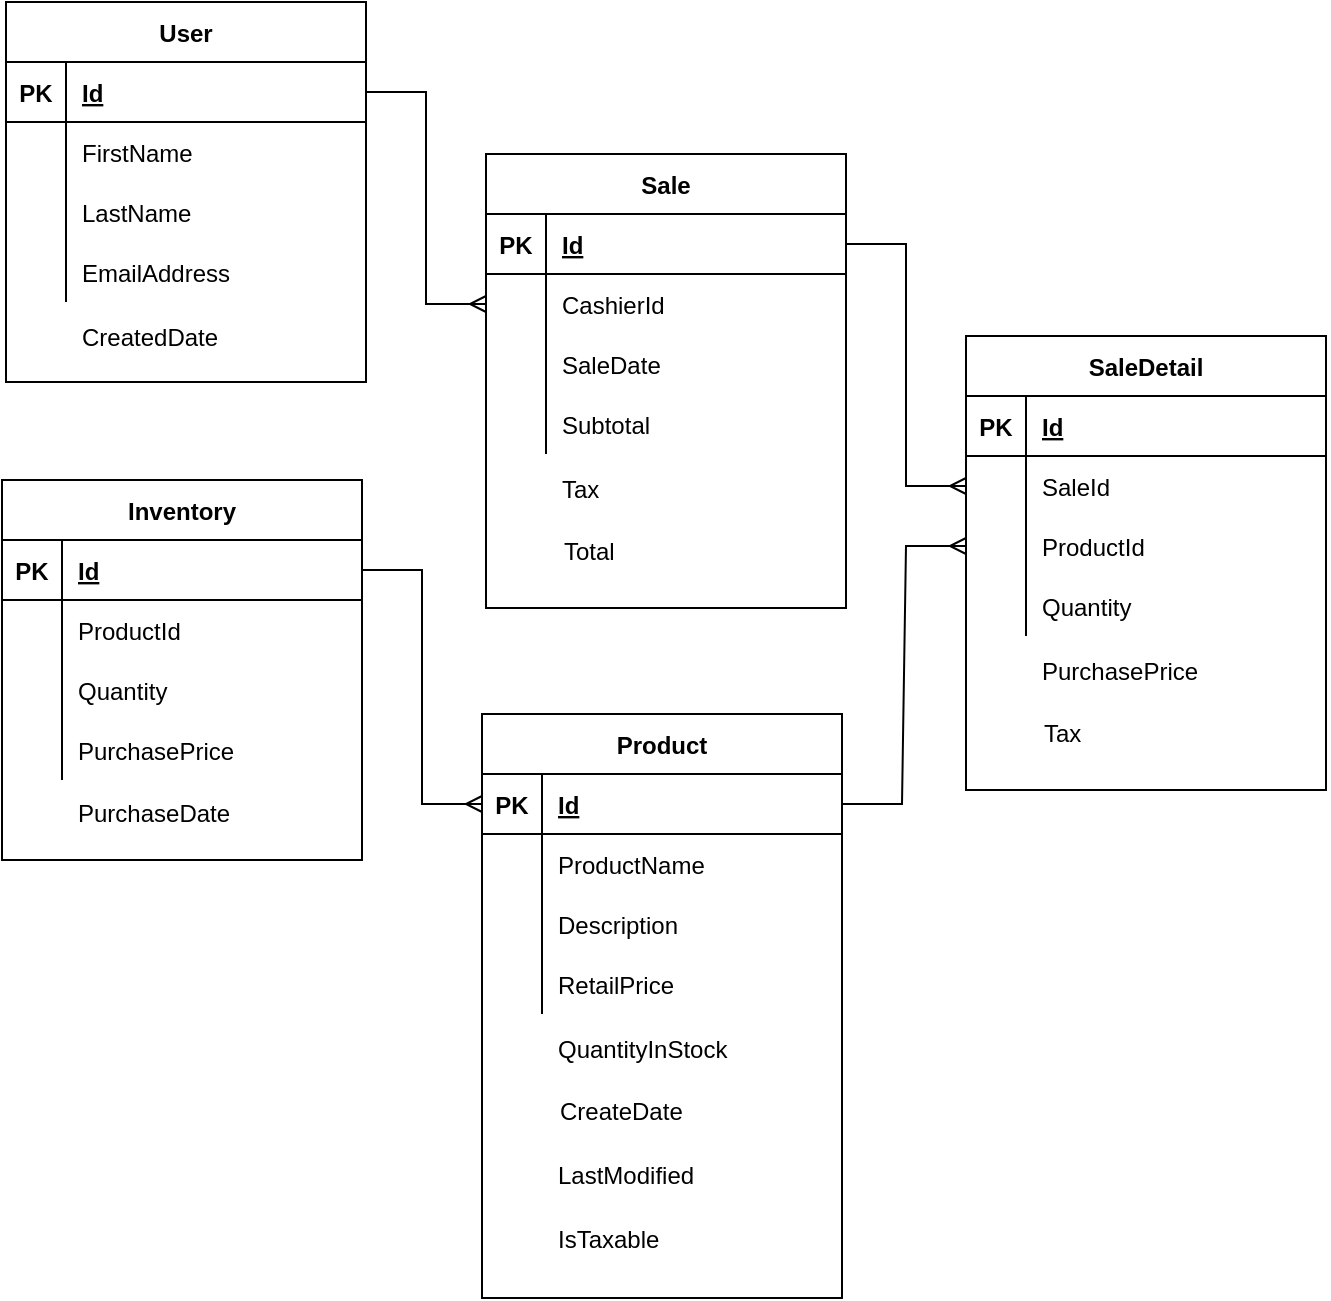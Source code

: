 <mxfile version="20.0.4" type="device"><diagram id="gPWoeaoLoicIXCTZBvKO" name="Page-1"><mxGraphModel dx="1028" dy="1038" grid="0" gridSize="10" guides="1" tooltips="1" connect="1" arrows="1" fold="1" page="0" pageScale="1" pageWidth="827" pageHeight="1169" math="0" shadow="0"><root><mxCell id="0"/><mxCell id="1" parent="0"/><mxCell id="Ap79XChrWXT8LmtqJiVc-1" value="User" style="shape=table;startSize=30;container=1;collapsible=1;childLayout=tableLayout;fixedRows=1;rowLines=0;fontStyle=1;align=center;resizeLast=1;" vertex="1" parent="1"><mxGeometry x="26" y="220" width="180" height="190" as="geometry"/></mxCell><mxCell id="Ap79XChrWXT8LmtqJiVc-2" value="" style="shape=tableRow;horizontal=0;startSize=0;swimlaneHead=0;swimlaneBody=0;fillColor=none;collapsible=0;dropTarget=0;points=[[0,0.5],[1,0.5]];portConstraint=eastwest;top=0;left=0;right=0;bottom=1;" vertex="1" parent="Ap79XChrWXT8LmtqJiVc-1"><mxGeometry y="30" width="180" height="30" as="geometry"/></mxCell><mxCell id="Ap79XChrWXT8LmtqJiVc-3" value="PK" style="shape=partialRectangle;connectable=0;fillColor=none;top=0;left=0;bottom=0;right=0;fontStyle=1;overflow=hidden;" vertex="1" parent="Ap79XChrWXT8LmtqJiVc-2"><mxGeometry width="30" height="30" as="geometry"><mxRectangle width="30" height="30" as="alternateBounds"/></mxGeometry></mxCell><mxCell id="Ap79XChrWXT8LmtqJiVc-4" value="Id" style="shape=partialRectangle;connectable=0;fillColor=none;top=0;left=0;bottom=0;right=0;align=left;spacingLeft=6;fontStyle=5;overflow=hidden;" vertex="1" parent="Ap79XChrWXT8LmtqJiVc-2"><mxGeometry x="30" width="150" height="30" as="geometry"><mxRectangle width="150" height="30" as="alternateBounds"/></mxGeometry></mxCell><mxCell id="Ap79XChrWXT8LmtqJiVc-5" value="" style="shape=tableRow;horizontal=0;startSize=0;swimlaneHead=0;swimlaneBody=0;fillColor=none;collapsible=0;dropTarget=0;points=[[0,0.5],[1,0.5]];portConstraint=eastwest;top=0;left=0;right=0;bottom=0;" vertex="1" parent="Ap79XChrWXT8LmtqJiVc-1"><mxGeometry y="60" width="180" height="30" as="geometry"/></mxCell><mxCell id="Ap79XChrWXT8LmtqJiVc-6" value="" style="shape=partialRectangle;connectable=0;fillColor=none;top=0;left=0;bottom=0;right=0;editable=1;overflow=hidden;" vertex="1" parent="Ap79XChrWXT8LmtqJiVc-5"><mxGeometry width="30" height="30" as="geometry"><mxRectangle width="30" height="30" as="alternateBounds"/></mxGeometry></mxCell><mxCell id="Ap79XChrWXT8LmtqJiVc-7" value="FirstName" style="shape=partialRectangle;connectable=0;fillColor=none;top=0;left=0;bottom=0;right=0;align=left;spacingLeft=6;overflow=hidden;" vertex="1" parent="Ap79XChrWXT8LmtqJiVc-5"><mxGeometry x="30" width="150" height="30" as="geometry"><mxRectangle width="150" height="30" as="alternateBounds"/></mxGeometry></mxCell><mxCell id="Ap79XChrWXT8LmtqJiVc-8" value="" style="shape=tableRow;horizontal=0;startSize=0;swimlaneHead=0;swimlaneBody=0;fillColor=none;collapsible=0;dropTarget=0;points=[[0,0.5],[1,0.5]];portConstraint=eastwest;top=0;left=0;right=0;bottom=0;" vertex="1" parent="Ap79XChrWXT8LmtqJiVc-1"><mxGeometry y="90" width="180" height="30" as="geometry"/></mxCell><mxCell id="Ap79XChrWXT8LmtqJiVc-9" value="" style="shape=partialRectangle;connectable=0;fillColor=none;top=0;left=0;bottom=0;right=0;editable=1;overflow=hidden;" vertex="1" parent="Ap79XChrWXT8LmtqJiVc-8"><mxGeometry width="30" height="30" as="geometry"><mxRectangle width="30" height="30" as="alternateBounds"/></mxGeometry></mxCell><mxCell id="Ap79XChrWXT8LmtqJiVc-10" value="LastName" style="shape=partialRectangle;connectable=0;fillColor=none;top=0;left=0;bottom=0;right=0;align=left;spacingLeft=6;overflow=hidden;" vertex="1" parent="Ap79XChrWXT8LmtqJiVc-8"><mxGeometry x="30" width="150" height="30" as="geometry"><mxRectangle width="150" height="30" as="alternateBounds"/></mxGeometry></mxCell><mxCell id="Ap79XChrWXT8LmtqJiVc-11" value="" style="shape=tableRow;horizontal=0;startSize=0;swimlaneHead=0;swimlaneBody=0;fillColor=none;collapsible=0;dropTarget=0;points=[[0,0.5],[1,0.5]];portConstraint=eastwest;top=0;left=0;right=0;bottom=0;" vertex="1" parent="Ap79XChrWXT8LmtqJiVc-1"><mxGeometry y="120" width="180" height="30" as="geometry"/></mxCell><mxCell id="Ap79XChrWXT8LmtqJiVc-12" value="" style="shape=partialRectangle;connectable=0;fillColor=none;top=0;left=0;bottom=0;right=0;editable=1;overflow=hidden;" vertex="1" parent="Ap79XChrWXT8LmtqJiVc-11"><mxGeometry width="30" height="30" as="geometry"><mxRectangle width="30" height="30" as="alternateBounds"/></mxGeometry></mxCell><mxCell id="Ap79XChrWXT8LmtqJiVc-13" value="EmailAddress" style="shape=partialRectangle;connectable=0;fillColor=none;top=0;left=0;bottom=0;right=0;align=left;spacingLeft=6;overflow=hidden;" vertex="1" parent="Ap79XChrWXT8LmtqJiVc-11"><mxGeometry x="30" width="150" height="30" as="geometry"><mxRectangle width="150" height="30" as="alternateBounds"/></mxGeometry></mxCell><mxCell id="Ap79XChrWXT8LmtqJiVc-18" value="" style="shape=tableRow;horizontal=0;startSize=0;swimlaneHead=0;swimlaneBody=0;fillColor=none;collapsible=0;dropTarget=0;points=[[0,0.5],[1,0.5]];portConstraint=eastwest;top=0;left=0;right=0;bottom=0;" vertex="1" parent="1"><mxGeometry x="26" y="372" width="180" height="30" as="geometry"/></mxCell><mxCell id="Ap79XChrWXT8LmtqJiVc-19" value="" style="shape=partialRectangle;connectable=0;fillColor=none;top=0;left=0;bottom=0;right=0;editable=1;overflow=hidden;" vertex="1" parent="Ap79XChrWXT8LmtqJiVc-18"><mxGeometry width="30" height="30" as="geometry"><mxRectangle width="30" height="30" as="alternateBounds"/></mxGeometry></mxCell><mxCell id="Ap79XChrWXT8LmtqJiVc-20" value="CreatedDate" style="shape=partialRectangle;connectable=0;fillColor=none;top=0;left=0;bottom=0;right=0;align=left;spacingLeft=6;overflow=hidden;" vertex="1" parent="Ap79XChrWXT8LmtqJiVc-18"><mxGeometry x="30" width="150" height="30" as="geometry"><mxRectangle width="150" height="30" as="alternateBounds"/></mxGeometry></mxCell><mxCell id="Ap79XChrWXT8LmtqJiVc-21" value="Product" style="shape=table;startSize=30;container=1;collapsible=1;childLayout=tableLayout;fixedRows=1;rowLines=0;fontStyle=1;align=center;resizeLast=1;" vertex="1" parent="1"><mxGeometry x="264" y="576" width="180" height="292" as="geometry"/></mxCell><mxCell id="Ap79XChrWXT8LmtqJiVc-22" value="" style="shape=tableRow;horizontal=0;startSize=0;swimlaneHead=0;swimlaneBody=0;fillColor=none;collapsible=0;dropTarget=0;points=[[0,0.5],[1,0.5]];portConstraint=eastwest;top=0;left=0;right=0;bottom=1;" vertex="1" parent="Ap79XChrWXT8LmtqJiVc-21"><mxGeometry y="30" width="180" height="30" as="geometry"/></mxCell><mxCell id="Ap79XChrWXT8LmtqJiVc-23" value="PK" style="shape=partialRectangle;connectable=0;fillColor=none;top=0;left=0;bottom=0;right=0;fontStyle=1;overflow=hidden;" vertex="1" parent="Ap79XChrWXT8LmtqJiVc-22"><mxGeometry width="30" height="30" as="geometry"><mxRectangle width="30" height="30" as="alternateBounds"/></mxGeometry></mxCell><mxCell id="Ap79XChrWXT8LmtqJiVc-24" value="Id" style="shape=partialRectangle;connectable=0;fillColor=none;top=0;left=0;bottom=0;right=0;align=left;spacingLeft=6;fontStyle=5;overflow=hidden;" vertex="1" parent="Ap79XChrWXT8LmtqJiVc-22"><mxGeometry x="30" width="150" height="30" as="geometry"><mxRectangle width="150" height="30" as="alternateBounds"/></mxGeometry></mxCell><mxCell id="Ap79XChrWXT8LmtqJiVc-25" value="" style="shape=tableRow;horizontal=0;startSize=0;swimlaneHead=0;swimlaneBody=0;fillColor=none;collapsible=0;dropTarget=0;points=[[0,0.5],[1,0.5]];portConstraint=eastwest;top=0;left=0;right=0;bottom=0;" vertex="1" parent="Ap79XChrWXT8LmtqJiVc-21"><mxGeometry y="60" width="180" height="30" as="geometry"/></mxCell><mxCell id="Ap79XChrWXT8LmtqJiVc-26" value="" style="shape=partialRectangle;connectable=0;fillColor=none;top=0;left=0;bottom=0;right=0;editable=1;overflow=hidden;" vertex="1" parent="Ap79XChrWXT8LmtqJiVc-25"><mxGeometry width="30" height="30" as="geometry"><mxRectangle width="30" height="30" as="alternateBounds"/></mxGeometry></mxCell><mxCell id="Ap79XChrWXT8LmtqJiVc-27" value="ProductName" style="shape=partialRectangle;connectable=0;fillColor=none;top=0;left=0;bottom=0;right=0;align=left;spacingLeft=6;overflow=hidden;" vertex="1" parent="Ap79XChrWXT8LmtqJiVc-25"><mxGeometry x="30" width="150" height="30" as="geometry"><mxRectangle width="150" height="30" as="alternateBounds"/></mxGeometry></mxCell><mxCell id="Ap79XChrWXT8LmtqJiVc-28" value="" style="shape=tableRow;horizontal=0;startSize=0;swimlaneHead=0;swimlaneBody=0;fillColor=none;collapsible=0;dropTarget=0;points=[[0,0.5],[1,0.5]];portConstraint=eastwest;top=0;left=0;right=0;bottom=0;" vertex="1" parent="Ap79XChrWXT8LmtqJiVc-21"><mxGeometry y="90" width="180" height="30" as="geometry"/></mxCell><mxCell id="Ap79XChrWXT8LmtqJiVc-29" value="" style="shape=partialRectangle;connectable=0;fillColor=none;top=0;left=0;bottom=0;right=0;editable=1;overflow=hidden;" vertex="1" parent="Ap79XChrWXT8LmtqJiVc-28"><mxGeometry width="30" height="30" as="geometry"><mxRectangle width="30" height="30" as="alternateBounds"/></mxGeometry></mxCell><mxCell id="Ap79XChrWXT8LmtqJiVc-30" value="Description" style="shape=partialRectangle;connectable=0;fillColor=none;top=0;left=0;bottom=0;right=0;align=left;spacingLeft=6;overflow=hidden;" vertex="1" parent="Ap79XChrWXT8LmtqJiVc-28"><mxGeometry x="30" width="150" height="30" as="geometry"><mxRectangle width="150" height="30" as="alternateBounds"/></mxGeometry></mxCell><mxCell id="Ap79XChrWXT8LmtqJiVc-31" value="" style="shape=tableRow;horizontal=0;startSize=0;swimlaneHead=0;swimlaneBody=0;fillColor=none;collapsible=0;dropTarget=0;points=[[0,0.5],[1,0.5]];portConstraint=eastwest;top=0;left=0;right=0;bottom=0;" vertex="1" parent="Ap79XChrWXT8LmtqJiVc-21"><mxGeometry y="120" width="180" height="30" as="geometry"/></mxCell><mxCell id="Ap79XChrWXT8LmtqJiVc-32" value="" style="shape=partialRectangle;connectable=0;fillColor=none;top=0;left=0;bottom=0;right=0;editable=1;overflow=hidden;" vertex="1" parent="Ap79XChrWXT8LmtqJiVc-31"><mxGeometry width="30" height="30" as="geometry"><mxRectangle width="30" height="30" as="alternateBounds"/></mxGeometry></mxCell><mxCell id="Ap79XChrWXT8LmtqJiVc-33" value="RetailPrice" style="shape=partialRectangle;connectable=0;fillColor=none;top=0;left=0;bottom=0;right=0;align=left;spacingLeft=6;overflow=hidden;" vertex="1" parent="Ap79XChrWXT8LmtqJiVc-31"><mxGeometry x="30" width="150" height="30" as="geometry"><mxRectangle width="150" height="30" as="alternateBounds"/></mxGeometry></mxCell><mxCell id="Ap79XChrWXT8LmtqJiVc-34" value="" style="shape=tableRow;horizontal=0;startSize=0;swimlaneHead=0;swimlaneBody=0;fillColor=none;collapsible=0;dropTarget=0;points=[[0,0.5],[1,0.5]];portConstraint=eastwest;top=0;left=0;right=0;bottom=0;" vertex="1" parent="1"><mxGeometry x="264" y="728" width="180" height="30" as="geometry"/></mxCell><mxCell id="Ap79XChrWXT8LmtqJiVc-35" value="" style="shape=partialRectangle;connectable=0;fillColor=none;top=0;left=0;bottom=0;right=0;editable=1;overflow=hidden;" vertex="1" parent="Ap79XChrWXT8LmtqJiVc-34"><mxGeometry width="30" height="30" as="geometry"><mxRectangle width="30" height="30" as="alternateBounds"/></mxGeometry></mxCell><mxCell id="Ap79XChrWXT8LmtqJiVc-36" value="QuantityInStock" style="shape=partialRectangle;connectable=0;fillColor=none;top=0;left=0;bottom=0;right=0;align=left;spacingLeft=6;overflow=hidden;" vertex="1" parent="Ap79XChrWXT8LmtqJiVc-34"><mxGeometry x="30" width="150" height="30" as="geometry"><mxRectangle width="150" height="30" as="alternateBounds"/></mxGeometry></mxCell><mxCell id="Ap79XChrWXT8LmtqJiVc-37" value="" style="shape=tableRow;horizontal=0;startSize=0;swimlaneHead=0;swimlaneBody=0;fillColor=none;collapsible=0;dropTarget=0;points=[[0,0.5],[1,0.5]];portConstraint=eastwest;top=0;left=0;right=0;bottom=0;" vertex="1" parent="1"><mxGeometry x="265" y="759" width="180" height="30" as="geometry"/></mxCell><mxCell id="Ap79XChrWXT8LmtqJiVc-38" value="" style="shape=partialRectangle;connectable=0;fillColor=none;top=0;left=0;bottom=0;right=0;editable=1;overflow=hidden;" vertex="1" parent="Ap79XChrWXT8LmtqJiVc-37"><mxGeometry width="30" height="30" as="geometry"><mxRectangle width="30" height="30" as="alternateBounds"/></mxGeometry></mxCell><mxCell id="Ap79XChrWXT8LmtqJiVc-39" value="CreateDate" style="shape=partialRectangle;connectable=0;fillColor=none;top=0;left=0;bottom=0;right=0;align=left;spacingLeft=6;overflow=hidden;" vertex="1" parent="Ap79XChrWXT8LmtqJiVc-37"><mxGeometry x="30" width="150" height="30" as="geometry"><mxRectangle width="150" height="30" as="alternateBounds"/></mxGeometry></mxCell><mxCell id="Ap79XChrWXT8LmtqJiVc-40" value="" style="shape=tableRow;horizontal=0;startSize=0;swimlaneHead=0;swimlaneBody=0;fillColor=none;collapsible=0;dropTarget=0;points=[[0,0.5],[1,0.5]];portConstraint=eastwest;top=0;left=0;right=0;bottom=0;" vertex="1" parent="1"><mxGeometry x="264" y="791" width="180" height="30" as="geometry"/></mxCell><mxCell id="Ap79XChrWXT8LmtqJiVc-41" value="" style="shape=partialRectangle;connectable=0;fillColor=none;top=0;left=0;bottom=0;right=0;editable=1;overflow=hidden;" vertex="1" parent="Ap79XChrWXT8LmtqJiVc-40"><mxGeometry width="30" height="30" as="geometry"><mxRectangle width="30" height="30" as="alternateBounds"/></mxGeometry></mxCell><mxCell id="Ap79XChrWXT8LmtqJiVc-42" value="LastModified" style="shape=partialRectangle;connectable=0;fillColor=none;top=0;left=0;bottom=0;right=0;align=left;spacingLeft=6;overflow=hidden;" vertex="1" parent="Ap79XChrWXT8LmtqJiVc-40"><mxGeometry x="30" width="150" height="30" as="geometry"><mxRectangle width="150" height="30" as="alternateBounds"/></mxGeometry></mxCell><mxCell id="Ap79XChrWXT8LmtqJiVc-43" value="" style="shape=tableRow;horizontal=0;startSize=0;swimlaneHead=0;swimlaneBody=0;fillColor=none;collapsible=0;dropTarget=0;points=[[0,0.5],[1,0.5]];portConstraint=eastwest;top=0;left=0;right=0;bottom=0;" vertex="1" parent="1"><mxGeometry x="264" y="823" width="180" height="30" as="geometry"/></mxCell><mxCell id="Ap79XChrWXT8LmtqJiVc-44" value="" style="shape=partialRectangle;connectable=0;fillColor=none;top=0;left=0;bottom=0;right=0;editable=1;overflow=hidden;" vertex="1" parent="Ap79XChrWXT8LmtqJiVc-43"><mxGeometry width="30" height="30" as="geometry"><mxRectangle width="30" height="30" as="alternateBounds"/></mxGeometry></mxCell><mxCell id="Ap79XChrWXT8LmtqJiVc-45" value="IsTaxable" style="shape=partialRectangle;connectable=0;fillColor=none;top=0;left=0;bottom=0;right=0;align=left;spacingLeft=6;overflow=hidden;" vertex="1" parent="Ap79XChrWXT8LmtqJiVc-43"><mxGeometry x="30" width="150" height="30" as="geometry"><mxRectangle width="150" height="30" as="alternateBounds"/></mxGeometry></mxCell><mxCell id="Ap79XChrWXT8LmtqJiVc-46" value="Inventory" style="shape=table;startSize=30;container=1;collapsible=1;childLayout=tableLayout;fixedRows=1;rowLines=0;fontStyle=1;align=center;resizeLast=1;" vertex="1" parent="1"><mxGeometry x="24" y="459" width="180" height="190" as="geometry"/></mxCell><mxCell id="Ap79XChrWXT8LmtqJiVc-47" value="" style="shape=tableRow;horizontal=0;startSize=0;swimlaneHead=0;swimlaneBody=0;fillColor=none;collapsible=0;dropTarget=0;points=[[0,0.5],[1,0.5]];portConstraint=eastwest;top=0;left=0;right=0;bottom=1;" vertex="1" parent="Ap79XChrWXT8LmtqJiVc-46"><mxGeometry y="30" width="180" height="30" as="geometry"/></mxCell><mxCell id="Ap79XChrWXT8LmtqJiVc-48" value="PK" style="shape=partialRectangle;connectable=0;fillColor=none;top=0;left=0;bottom=0;right=0;fontStyle=1;overflow=hidden;" vertex="1" parent="Ap79XChrWXT8LmtqJiVc-47"><mxGeometry width="30" height="30" as="geometry"><mxRectangle width="30" height="30" as="alternateBounds"/></mxGeometry></mxCell><mxCell id="Ap79XChrWXT8LmtqJiVc-49" value="Id" style="shape=partialRectangle;connectable=0;fillColor=none;top=0;left=0;bottom=0;right=0;align=left;spacingLeft=6;fontStyle=5;overflow=hidden;" vertex="1" parent="Ap79XChrWXT8LmtqJiVc-47"><mxGeometry x="30" width="150" height="30" as="geometry"><mxRectangle width="150" height="30" as="alternateBounds"/></mxGeometry></mxCell><mxCell id="Ap79XChrWXT8LmtqJiVc-50" value="" style="shape=tableRow;horizontal=0;startSize=0;swimlaneHead=0;swimlaneBody=0;fillColor=none;collapsible=0;dropTarget=0;points=[[0,0.5],[1,0.5]];portConstraint=eastwest;top=0;left=0;right=0;bottom=0;" vertex="1" parent="Ap79XChrWXT8LmtqJiVc-46"><mxGeometry y="60" width="180" height="30" as="geometry"/></mxCell><mxCell id="Ap79XChrWXT8LmtqJiVc-51" value="" style="shape=partialRectangle;connectable=0;fillColor=none;top=0;left=0;bottom=0;right=0;editable=1;overflow=hidden;" vertex="1" parent="Ap79XChrWXT8LmtqJiVc-50"><mxGeometry width="30" height="30" as="geometry"><mxRectangle width="30" height="30" as="alternateBounds"/></mxGeometry></mxCell><mxCell id="Ap79XChrWXT8LmtqJiVc-52" value="ProductId" style="shape=partialRectangle;connectable=0;fillColor=none;top=0;left=0;bottom=0;right=0;align=left;spacingLeft=6;overflow=hidden;" vertex="1" parent="Ap79XChrWXT8LmtqJiVc-50"><mxGeometry x="30" width="150" height="30" as="geometry"><mxRectangle width="150" height="30" as="alternateBounds"/></mxGeometry></mxCell><mxCell id="Ap79XChrWXT8LmtqJiVc-53" value="" style="shape=tableRow;horizontal=0;startSize=0;swimlaneHead=0;swimlaneBody=0;fillColor=none;collapsible=0;dropTarget=0;points=[[0,0.5],[1,0.5]];portConstraint=eastwest;top=0;left=0;right=0;bottom=0;" vertex="1" parent="Ap79XChrWXT8LmtqJiVc-46"><mxGeometry y="90" width="180" height="30" as="geometry"/></mxCell><mxCell id="Ap79XChrWXT8LmtqJiVc-54" value="" style="shape=partialRectangle;connectable=0;fillColor=none;top=0;left=0;bottom=0;right=0;editable=1;overflow=hidden;" vertex="1" parent="Ap79XChrWXT8LmtqJiVc-53"><mxGeometry width="30" height="30" as="geometry"><mxRectangle width="30" height="30" as="alternateBounds"/></mxGeometry></mxCell><mxCell id="Ap79XChrWXT8LmtqJiVc-55" value="Quantity" style="shape=partialRectangle;connectable=0;fillColor=none;top=0;left=0;bottom=0;right=0;align=left;spacingLeft=6;overflow=hidden;" vertex="1" parent="Ap79XChrWXT8LmtqJiVc-53"><mxGeometry x="30" width="150" height="30" as="geometry"><mxRectangle width="150" height="30" as="alternateBounds"/></mxGeometry></mxCell><mxCell id="Ap79XChrWXT8LmtqJiVc-56" value="" style="shape=tableRow;horizontal=0;startSize=0;swimlaneHead=0;swimlaneBody=0;fillColor=none;collapsible=0;dropTarget=0;points=[[0,0.5],[1,0.5]];portConstraint=eastwest;top=0;left=0;right=0;bottom=0;" vertex="1" parent="Ap79XChrWXT8LmtqJiVc-46"><mxGeometry y="120" width="180" height="30" as="geometry"/></mxCell><mxCell id="Ap79XChrWXT8LmtqJiVc-57" value="" style="shape=partialRectangle;connectable=0;fillColor=none;top=0;left=0;bottom=0;right=0;editable=1;overflow=hidden;" vertex="1" parent="Ap79XChrWXT8LmtqJiVc-56"><mxGeometry width="30" height="30" as="geometry"><mxRectangle width="30" height="30" as="alternateBounds"/></mxGeometry></mxCell><mxCell id="Ap79XChrWXT8LmtqJiVc-58" value="PurchasePrice" style="shape=partialRectangle;connectable=0;fillColor=none;top=0;left=0;bottom=0;right=0;align=left;spacingLeft=6;overflow=hidden;" vertex="1" parent="Ap79XChrWXT8LmtqJiVc-56"><mxGeometry x="30" width="150" height="30" as="geometry"><mxRectangle width="150" height="30" as="alternateBounds"/></mxGeometry></mxCell><mxCell id="Ap79XChrWXT8LmtqJiVc-59" value="" style="shape=tableRow;horizontal=0;startSize=0;swimlaneHead=0;swimlaneBody=0;fillColor=none;collapsible=0;dropTarget=0;points=[[0,0.5],[1,0.5]];portConstraint=eastwest;top=0;left=0;right=0;bottom=0;" vertex="1" parent="1"><mxGeometry x="24" y="610" width="180" height="30" as="geometry"/></mxCell><mxCell id="Ap79XChrWXT8LmtqJiVc-60" value="" style="shape=partialRectangle;connectable=0;fillColor=none;top=0;left=0;bottom=0;right=0;editable=1;overflow=hidden;" vertex="1" parent="Ap79XChrWXT8LmtqJiVc-59"><mxGeometry width="30" height="30" as="geometry"><mxRectangle width="30" height="30" as="alternateBounds"/></mxGeometry></mxCell><mxCell id="Ap79XChrWXT8LmtqJiVc-61" value="PurchaseDate" style="shape=partialRectangle;connectable=0;fillColor=none;top=0;left=0;bottom=0;right=0;align=left;spacingLeft=6;overflow=hidden;" vertex="1" parent="Ap79XChrWXT8LmtqJiVc-59"><mxGeometry x="30" width="150" height="30" as="geometry"><mxRectangle width="150" height="30" as="alternateBounds"/></mxGeometry></mxCell><mxCell id="Ap79XChrWXT8LmtqJiVc-100" value="Sale" style="shape=table;startSize=30;container=1;collapsible=1;childLayout=tableLayout;fixedRows=1;rowLines=0;fontStyle=1;align=center;resizeLast=1;" vertex="1" parent="1"><mxGeometry x="266" y="296" width="180" height="227" as="geometry"/></mxCell><mxCell id="Ap79XChrWXT8LmtqJiVc-101" value="" style="shape=tableRow;horizontal=0;startSize=0;swimlaneHead=0;swimlaneBody=0;fillColor=none;collapsible=0;dropTarget=0;points=[[0,0.5],[1,0.5]];portConstraint=eastwest;top=0;left=0;right=0;bottom=1;" vertex="1" parent="Ap79XChrWXT8LmtqJiVc-100"><mxGeometry y="30" width="180" height="30" as="geometry"/></mxCell><mxCell id="Ap79XChrWXT8LmtqJiVc-102" value="PK" style="shape=partialRectangle;connectable=0;fillColor=none;top=0;left=0;bottom=0;right=0;fontStyle=1;overflow=hidden;" vertex="1" parent="Ap79XChrWXT8LmtqJiVc-101"><mxGeometry width="30" height="30" as="geometry"><mxRectangle width="30" height="30" as="alternateBounds"/></mxGeometry></mxCell><mxCell id="Ap79XChrWXT8LmtqJiVc-103" value="Id" style="shape=partialRectangle;connectable=0;fillColor=none;top=0;left=0;bottom=0;right=0;align=left;spacingLeft=6;fontStyle=5;overflow=hidden;" vertex="1" parent="Ap79XChrWXT8LmtqJiVc-101"><mxGeometry x="30" width="150" height="30" as="geometry"><mxRectangle width="150" height="30" as="alternateBounds"/></mxGeometry></mxCell><mxCell id="Ap79XChrWXT8LmtqJiVc-104" value="" style="shape=tableRow;horizontal=0;startSize=0;swimlaneHead=0;swimlaneBody=0;fillColor=none;collapsible=0;dropTarget=0;points=[[0,0.5],[1,0.5]];portConstraint=eastwest;top=0;left=0;right=0;bottom=0;" vertex="1" parent="Ap79XChrWXT8LmtqJiVc-100"><mxGeometry y="60" width="180" height="30" as="geometry"/></mxCell><mxCell id="Ap79XChrWXT8LmtqJiVc-105" value="" style="shape=partialRectangle;connectable=0;fillColor=none;top=0;left=0;bottom=0;right=0;editable=1;overflow=hidden;" vertex="1" parent="Ap79XChrWXT8LmtqJiVc-104"><mxGeometry width="30" height="30" as="geometry"><mxRectangle width="30" height="30" as="alternateBounds"/></mxGeometry></mxCell><mxCell id="Ap79XChrWXT8LmtqJiVc-106" value="CashierId" style="shape=partialRectangle;connectable=0;fillColor=none;top=0;left=0;bottom=0;right=0;align=left;spacingLeft=6;overflow=hidden;" vertex="1" parent="Ap79XChrWXT8LmtqJiVc-104"><mxGeometry x="30" width="150" height="30" as="geometry"><mxRectangle width="150" height="30" as="alternateBounds"/></mxGeometry></mxCell><mxCell id="Ap79XChrWXT8LmtqJiVc-107" value="" style="shape=tableRow;horizontal=0;startSize=0;swimlaneHead=0;swimlaneBody=0;fillColor=none;collapsible=0;dropTarget=0;points=[[0,0.5],[1,0.5]];portConstraint=eastwest;top=0;left=0;right=0;bottom=0;" vertex="1" parent="Ap79XChrWXT8LmtqJiVc-100"><mxGeometry y="90" width="180" height="30" as="geometry"/></mxCell><mxCell id="Ap79XChrWXT8LmtqJiVc-108" value="" style="shape=partialRectangle;connectable=0;fillColor=none;top=0;left=0;bottom=0;right=0;editable=1;overflow=hidden;" vertex="1" parent="Ap79XChrWXT8LmtqJiVc-107"><mxGeometry width="30" height="30" as="geometry"><mxRectangle width="30" height="30" as="alternateBounds"/></mxGeometry></mxCell><mxCell id="Ap79XChrWXT8LmtqJiVc-109" value="SaleDate" style="shape=partialRectangle;connectable=0;fillColor=none;top=0;left=0;bottom=0;right=0;align=left;spacingLeft=6;overflow=hidden;" vertex="1" parent="Ap79XChrWXT8LmtqJiVc-107"><mxGeometry x="30" width="150" height="30" as="geometry"><mxRectangle width="150" height="30" as="alternateBounds"/></mxGeometry></mxCell><mxCell id="Ap79XChrWXT8LmtqJiVc-110" value="" style="shape=tableRow;horizontal=0;startSize=0;swimlaneHead=0;swimlaneBody=0;fillColor=none;collapsible=0;dropTarget=0;points=[[0,0.5],[1,0.5]];portConstraint=eastwest;top=0;left=0;right=0;bottom=0;" vertex="1" parent="Ap79XChrWXT8LmtqJiVc-100"><mxGeometry y="120" width="180" height="30" as="geometry"/></mxCell><mxCell id="Ap79XChrWXT8LmtqJiVc-111" value="" style="shape=partialRectangle;connectable=0;fillColor=none;top=0;left=0;bottom=0;right=0;editable=1;overflow=hidden;" vertex="1" parent="Ap79XChrWXT8LmtqJiVc-110"><mxGeometry width="30" height="30" as="geometry"><mxRectangle width="30" height="30" as="alternateBounds"/></mxGeometry></mxCell><mxCell id="Ap79XChrWXT8LmtqJiVc-112" value="Subtotal" style="shape=partialRectangle;connectable=0;fillColor=none;top=0;left=0;bottom=0;right=0;align=left;spacingLeft=6;overflow=hidden;" vertex="1" parent="Ap79XChrWXT8LmtqJiVc-110"><mxGeometry x="30" width="150" height="30" as="geometry"><mxRectangle width="150" height="30" as="alternateBounds"/></mxGeometry></mxCell><mxCell id="Ap79XChrWXT8LmtqJiVc-113" value="" style="shape=tableRow;horizontal=0;startSize=0;swimlaneHead=0;swimlaneBody=0;fillColor=none;collapsible=0;dropTarget=0;points=[[0,0.5],[1,0.5]];portConstraint=eastwest;top=0;left=0;right=0;bottom=0;" vertex="1" parent="1"><mxGeometry x="266" y="448" width="180" height="30" as="geometry"/></mxCell><mxCell id="Ap79XChrWXT8LmtqJiVc-114" value="" style="shape=partialRectangle;connectable=0;fillColor=none;top=0;left=0;bottom=0;right=0;editable=1;overflow=hidden;" vertex="1" parent="Ap79XChrWXT8LmtqJiVc-113"><mxGeometry width="30" height="30" as="geometry"><mxRectangle width="30" height="30" as="alternateBounds"/></mxGeometry></mxCell><mxCell id="Ap79XChrWXT8LmtqJiVc-115" value="Tax" style="shape=partialRectangle;connectable=0;fillColor=none;top=0;left=0;bottom=0;right=0;align=left;spacingLeft=6;overflow=hidden;" vertex="1" parent="Ap79XChrWXT8LmtqJiVc-113"><mxGeometry x="30" width="150" height="30" as="geometry"><mxRectangle width="150" height="30" as="alternateBounds"/></mxGeometry></mxCell><mxCell id="Ap79XChrWXT8LmtqJiVc-116" value="" style="shape=tableRow;horizontal=0;startSize=0;swimlaneHead=0;swimlaneBody=0;fillColor=none;collapsible=0;dropTarget=0;points=[[0,0.5],[1,0.5]];portConstraint=eastwest;top=0;left=0;right=0;bottom=0;" vertex="1" parent="1"><mxGeometry x="267" y="479" width="180" height="30" as="geometry"/></mxCell><mxCell id="Ap79XChrWXT8LmtqJiVc-117" value="" style="shape=partialRectangle;connectable=0;fillColor=none;top=0;left=0;bottom=0;right=0;editable=1;overflow=hidden;" vertex="1" parent="Ap79XChrWXT8LmtqJiVc-116"><mxGeometry width="30" height="30" as="geometry"><mxRectangle width="30" height="30" as="alternateBounds"/></mxGeometry></mxCell><mxCell id="Ap79XChrWXT8LmtqJiVc-118" value="Total" style="shape=partialRectangle;connectable=0;fillColor=none;top=0;left=0;bottom=0;right=0;align=left;spacingLeft=6;overflow=hidden;" vertex="1" parent="Ap79XChrWXT8LmtqJiVc-116"><mxGeometry x="30" width="150" height="30" as="geometry"><mxRectangle width="150" height="30" as="alternateBounds"/></mxGeometry></mxCell><mxCell id="Ap79XChrWXT8LmtqJiVc-138" value="SaleDetail" style="shape=table;startSize=30;container=1;collapsible=1;childLayout=tableLayout;fixedRows=1;rowLines=0;fontStyle=1;align=center;resizeLast=1;" vertex="1" parent="1"><mxGeometry x="506" y="387" width="180" height="227" as="geometry"/></mxCell><mxCell id="Ap79XChrWXT8LmtqJiVc-139" value="" style="shape=tableRow;horizontal=0;startSize=0;swimlaneHead=0;swimlaneBody=0;fillColor=none;collapsible=0;dropTarget=0;points=[[0,0.5],[1,0.5]];portConstraint=eastwest;top=0;left=0;right=0;bottom=1;" vertex="1" parent="Ap79XChrWXT8LmtqJiVc-138"><mxGeometry y="30" width="180" height="30" as="geometry"/></mxCell><mxCell id="Ap79XChrWXT8LmtqJiVc-140" value="PK" style="shape=partialRectangle;connectable=0;fillColor=none;top=0;left=0;bottom=0;right=0;fontStyle=1;overflow=hidden;" vertex="1" parent="Ap79XChrWXT8LmtqJiVc-139"><mxGeometry width="30" height="30" as="geometry"><mxRectangle width="30" height="30" as="alternateBounds"/></mxGeometry></mxCell><mxCell id="Ap79XChrWXT8LmtqJiVc-141" value="Id" style="shape=partialRectangle;connectable=0;fillColor=none;top=0;left=0;bottom=0;right=0;align=left;spacingLeft=6;fontStyle=5;overflow=hidden;" vertex="1" parent="Ap79XChrWXT8LmtqJiVc-139"><mxGeometry x="30" width="150" height="30" as="geometry"><mxRectangle width="150" height="30" as="alternateBounds"/></mxGeometry></mxCell><mxCell id="Ap79XChrWXT8LmtqJiVc-142" value="" style="shape=tableRow;horizontal=0;startSize=0;swimlaneHead=0;swimlaneBody=0;fillColor=none;collapsible=0;dropTarget=0;points=[[0,0.5],[1,0.5]];portConstraint=eastwest;top=0;left=0;right=0;bottom=0;" vertex="1" parent="Ap79XChrWXT8LmtqJiVc-138"><mxGeometry y="60" width="180" height="30" as="geometry"/></mxCell><mxCell id="Ap79XChrWXT8LmtqJiVc-143" value="" style="shape=partialRectangle;connectable=0;fillColor=none;top=0;left=0;bottom=0;right=0;editable=1;overflow=hidden;" vertex="1" parent="Ap79XChrWXT8LmtqJiVc-142"><mxGeometry width="30" height="30" as="geometry"><mxRectangle width="30" height="30" as="alternateBounds"/></mxGeometry></mxCell><mxCell id="Ap79XChrWXT8LmtqJiVc-144" value="SaleId" style="shape=partialRectangle;connectable=0;fillColor=none;top=0;left=0;bottom=0;right=0;align=left;spacingLeft=6;overflow=hidden;" vertex="1" parent="Ap79XChrWXT8LmtqJiVc-142"><mxGeometry x="30" width="150" height="30" as="geometry"><mxRectangle width="150" height="30" as="alternateBounds"/></mxGeometry></mxCell><mxCell id="Ap79XChrWXT8LmtqJiVc-145" value="" style="shape=tableRow;horizontal=0;startSize=0;swimlaneHead=0;swimlaneBody=0;fillColor=none;collapsible=0;dropTarget=0;points=[[0,0.5],[1,0.5]];portConstraint=eastwest;top=0;left=0;right=0;bottom=0;" vertex="1" parent="Ap79XChrWXT8LmtqJiVc-138"><mxGeometry y="90" width="180" height="30" as="geometry"/></mxCell><mxCell id="Ap79XChrWXT8LmtqJiVc-146" value="" style="shape=partialRectangle;connectable=0;fillColor=none;top=0;left=0;bottom=0;right=0;editable=1;overflow=hidden;" vertex="1" parent="Ap79XChrWXT8LmtqJiVc-145"><mxGeometry width="30" height="30" as="geometry"><mxRectangle width="30" height="30" as="alternateBounds"/></mxGeometry></mxCell><mxCell id="Ap79XChrWXT8LmtqJiVc-147" value="ProductId" style="shape=partialRectangle;connectable=0;fillColor=none;top=0;left=0;bottom=0;right=0;align=left;spacingLeft=6;overflow=hidden;" vertex="1" parent="Ap79XChrWXT8LmtqJiVc-145"><mxGeometry x="30" width="150" height="30" as="geometry"><mxRectangle width="150" height="30" as="alternateBounds"/></mxGeometry></mxCell><mxCell id="Ap79XChrWXT8LmtqJiVc-148" value="" style="shape=tableRow;horizontal=0;startSize=0;swimlaneHead=0;swimlaneBody=0;fillColor=none;collapsible=0;dropTarget=0;points=[[0,0.5],[1,0.5]];portConstraint=eastwest;top=0;left=0;right=0;bottom=0;" vertex="1" parent="Ap79XChrWXT8LmtqJiVc-138"><mxGeometry y="120" width="180" height="30" as="geometry"/></mxCell><mxCell id="Ap79XChrWXT8LmtqJiVc-149" value="" style="shape=partialRectangle;connectable=0;fillColor=none;top=0;left=0;bottom=0;right=0;editable=1;overflow=hidden;" vertex="1" parent="Ap79XChrWXT8LmtqJiVc-148"><mxGeometry width="30" height="30" as="geometry"><mxRectangle width="30" height="30" as="alternateBounds"/></mxGeometry></mxCell><mxCell id="Ap79XChrWXT8LmtqJiVc-150" value="Quantity" style="shape=partialRectangle;connectable=0;fillColor=none;top=0;left=0;bottom=0;right=0;align=left;spacingLeft=6;overflow=hidden;" vertex="1" parent="Ap79XChrWXT8LmtqJiVc-148"><mxGeometry x="30" width="150" height="30" as="geometry"><mxRectangle width="150" height="30" as="alternateBounds"/></mxGeometry></mxCell><mxCell id="Ap79XChrWXT8LmtqJiVc-151" value="" style="shape=tableRow;horizontal=0;startSize=0;swimlaneHead=0;swimlaneBody=0;fillColor=none;collapsible=0;dropTarget=0;points=[[0,0.5],[1,0.5]];portConstraint=eastwest;top=0;left=0;right=0;bottom=0;" vertex="1" parent="1"><mxGeometry x="506" y="539" width="180" height="30" as="geometry"/></mxCell><mxCell id="Ap79XChrWXT8LmtqJiVc-152" value="" style="shape=partialRectangle;connectable=0;fillColor=none;top=0;left=0;bottom=0;right=0;editable=1;overflow=hidden;" vertex="1" parent="Ap79XChrWXT8LmtqJiVc-151"><mxGeometry width="30" height="30" as="geometry"><mxRectangle width="30" height="30" as="alternateBounds"/></mxGeometry></mxCell><mxCell id="Ap79XChrWXT8LmtqJiVc-153" value="PurchasePrice" style="shape=partialRectangle;connectable=0;fillColor=none;top=0;left=0;bottom=0;right=0;align=left;spacingLeft=6;overflow=hidden;" vertex="1" parent="Ap79XChrWXT8LmtqJiVc-151"><mxGeometry x="30" width="150" height="30" as="geometry"><mxRectangle width="150" height="30" as="alternateBounds"/></mxGeometry></mxCell><mxCell id="Ap79XChrWXT8LmtqJiVc-154" value="" style="shape=tableRow;horizontal=0;startSize=0;swimlaneHead=0;swimlaneBody=0;fillColor=none;collapsible=0;dropTarget=0;points=[[0,0.5],[1,0.5]];portConstraint=eastwest;top=0;left=0;right=0;bottom=0;" vertex="1" parent="1"><mxGeometry x="507" y="570" width="180" height="30" as="geometry"/></mxCell><mxCell id="Ap79XChrWXT8LmtqJiVc-155" value="" style="shape=partialRectangle;connectable=0;fillColor=none;top=0;left=0;bottom=0;right=0;editable=1;overflow=hidden;" vertex="1" parent="Ap79XChrWXT8LmtqJiVc-154"><mxGeometry width="30" height="30" as="geometry"><mxRectangle width="30" height="30" as="alternateBounds"/></mxGeometry></mxCell><mxCell id="Ap79XChrWXT8LmtqJiVc-156" value="Tax" style="shape=partialRectangle;connectable=0;fillColor=none;top=0;left=0;bottom=0;right=0;align=left;spacingLeft=6;overflow=hidden;" vertex="1" parent="Ap79XChrWXT8LmtqJiVc-154"><mxGeometry x="30" width="150" height="30" as="geometry"><mxRectangle width="150" height="30" as="alternateBounds"/></mxGeometry></mxCell><mxCell id="Ap79XChrWXT8LmtqJiVc-157" value="" style="edgeStyle=entityRelationEdgeStyle;fontSize=12;html=1;endArrow=ERmany;rounded=0;" edge="1" parent="1" source="Ap79XChrWXT8LmtqJiVc-2" target="Ap79XChrWXT8LmtqJiVc-104"><mxGeometry width="100" height="100" relative="1" as="geometry"><mxPoint x="134.5" y="373" as="sourcePoint"/><mxPoint x="234.5" y="273" as="targetPoint"/></mxGeometry></mxCell><mxCell id="Ap79XChrWXT8LmtqJiVc-158" value="" style="edgeStyle=entityRelationEdgeStyle;fontSize=12;html=1;endArrow=ERmany;rounded=0;" edge="1" parent="1" source="Ap79XChrWXT8LmtqJiVc-101" target="Ap79XChrWXT8LmtqJiVc-142"><mxGeometry width="100" height="100" relative="1" as="geometry"><mxPoint x="307" y="507" as="sourcePoint"/><mxPoint x="407" y="407" as="targetPoint"/></mxGeometry></mxCell><mxCell id="Ap79XChrWXT8LmtqJiVc-159" value="" style="edgeStyle=entityRelationEdgeStyle;fontSize=12;html=1;endArrow=ERmany;rounded=0;" edge="1" parent="1" source="Ap79XChrWXT8LmtqJiVc-22" target="Ap79XChrWXT8LmtqJiVc-145"><mxGeometry width="100" height="100" relative="1" as="geometry"><mxPoint x="307" y="649" as="sourcePoint"/><mxPoint x="407" y="549" as="targetPoint"/></mxGeometry></mxCell><mxCell id="Ap79XChrWXT8LmtqJiVc-160" value="" style="edgeStyle=entityRelationEdgeStyle;fontSize=12;html=1;endArrow=ERmany;rounded=0;" edge="1" parent="1" source="Ap79XChrWXT8LmtqJiVc-47" target="Ap79XChrWXT8LmtqJiVc-22"><mxGeometry width="100" height="100" relative="1" as="geometry"><mxPoint x="307" y="507" as="sourcePoint"/><mxPoint x="407" y="407" as="targetPoint"/></mxGeometry></mxCell></root></mxGraphModel></diagram></mxfile>